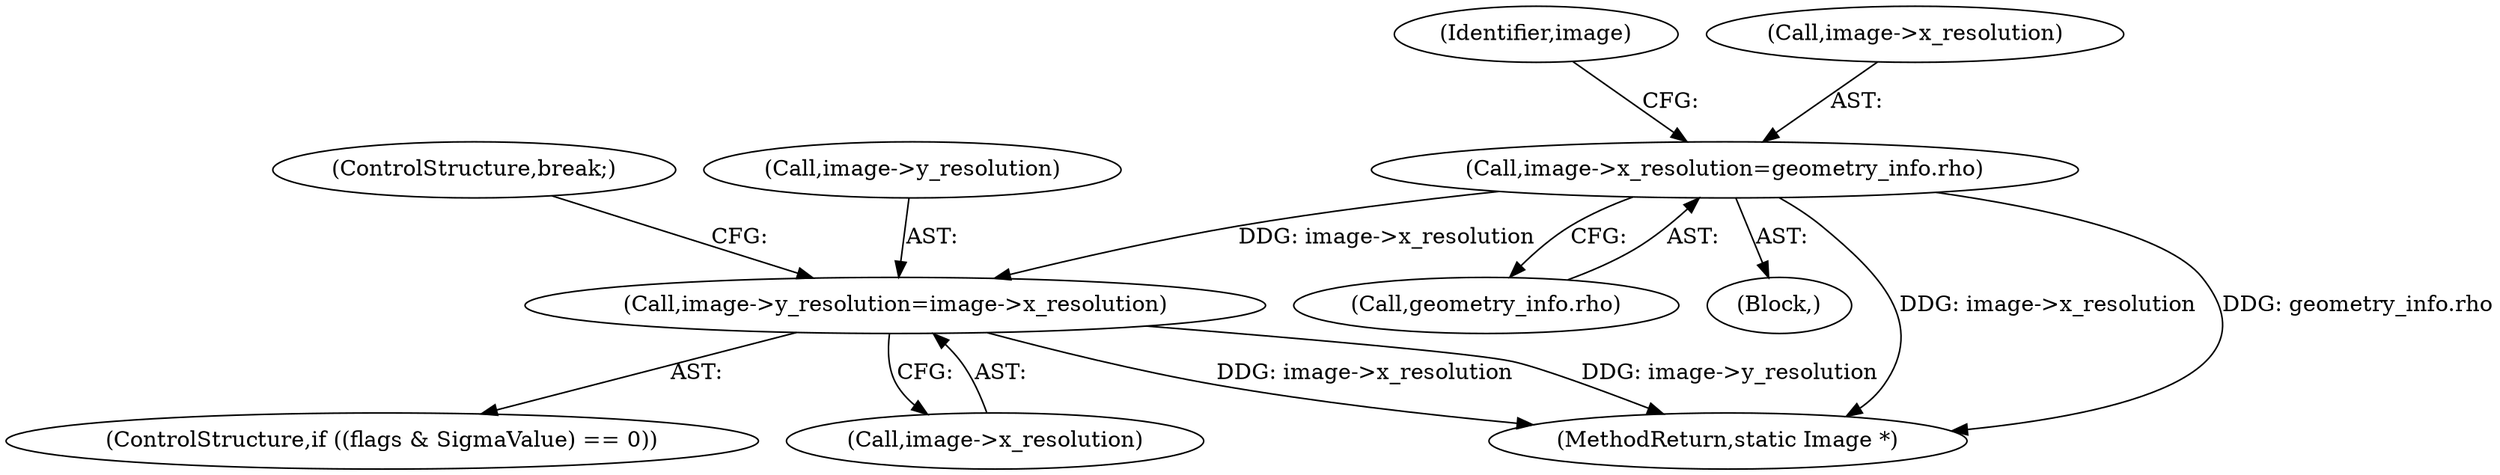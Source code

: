digraph "0_ImageMagick_4493d9ca1124564da17f9b628ef9d0f1a6be9738@pointer" {
"1001518" [label="(Call,image->x_resolution=geometry_info.rho)"];
"1001538" [label="(Call,image->y_resolution=image->x_resolution)"];
"1001545" [label="(ControlStructure,break;)"];
"1001522" [label="(Call,geometry_info.rho)"];
"1001518" [label="(Call,image->x_resolution=geometry_info.rho)"];
"1001532" [label="(ControlStructure,if ((flags & SigmaValue) == 0))"];
"1001542" [label="(Call,image->x_resolution)"];
"1001511" [label="(Block,)"];
"1002462" [label="(MethodReturn,static Image *)"];
"1001527" [label="(Identifier,image)"];
"1001539" [label="(Call,image->y_resolution)"];
"1001538" [label="(Call,image->y_resolution=image->x_resolution)"];
"1001519" [label="(Call,image->x_resolution)"];
"1001518" -> "1001511"  [label="AST: "];
"1001518" -> "1001522"  [label="CFG: "];
"1001519" -> "1001518"  [label="AST: "];
"1001522" -> "1001518"  [label="AST: "];
"1001527" -> "1001518"  [label="CFG: "];
"1001518" -> "1002462"  [label="DDG: image->x_resolution"];
"1001518" -> "1002462"  [label="DDG: geometry_info.rho"];
"1001518" -> "1001538"  [label="DDG: image->x_resolution"];
"1001538" -> "1001532"  [label="AST: "];
"1001538" -> "1001542"  [label="CFG: "];
"1001539" -> "1001538"  [label="AST: "];
"1001542" -> "1001538"  [label="AST: "];
"1001545" -> "1001538"  [label="CFG: "];
"1001538" -> "1002462"  [label="DDG: image->x_resolution"];
"1001538" -> "1002462"  [label="DDG: image->y_resolution"];
}
